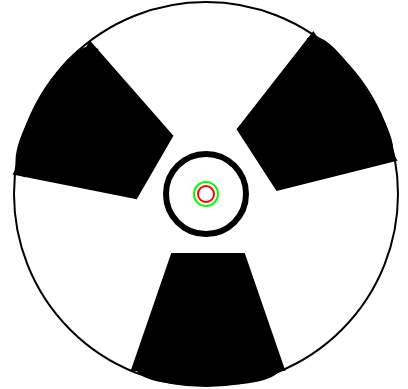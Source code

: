 <mxfile compressed="false" version="20.3.0" type="device">
  <diagram name="ND0016" id="1CP9VX86ncTdAmcYDIcw">
    <mxGraphModel dx="1408" dy="843" grid="1" gridSize="2" guides="1" tooltips="1" connect="1" arrows="1" fold="1" page="1" pageScale="1" pageWidth="1169" pageHeight="827" math="0" shadow="0">
      <root>
        <mxCell id="22vkG-h5v2N9dKBLQ-ZE-0" />
        <mxCell id="22vkG-h5v2N9dKBLQ-ZE-124" value="Connection" style="" parent="22vkG-h5v2N9dKBLQ-ZE-0" />
        <object label="Connection" PipingConnector="N" LabelConnector="Y" SignalConnector="N" Direction="45, 135, 225, 315" id="hqkzYWXJw5HVD3Sl_868-297">
          <mxCell style="vsdxID=1407;fillColor=none;gradientColor=none;shape=stencil(rVFbDsIgEDwNnyQU4glqvcfGblsilmZBS28vZGMsxg9j/JvZmX1kR5g2TLCg0CpE8hdcbR8nYY5CaztPSDZmJEwnTDt4wpH8be6ZL1CcBV39vUxI3KdKh1YbswPTEzuBzlmiVGmKau9zUKM+jlJJQrJBko8QrZ+rrQ5oRJnXyMHBWElhRVx25ebnw/5zVvPFWRm83jxY5zilvf4eSy5xpKZ7AA==);strokeColor=#00ff00;strokeWidth=1;points=[[0.5,0.5,0,0,0]];labelBackgroundColor=none;rounded=0;html=1;whiteSpace=wrap;aspect=fixed;noLabel=1;snapToPoint=1;container=0;fontSize=16;" parent="22vkG-h5v2N9dKBLQ-ZE-124" vertex="1">
            <mxGeometry x="330" y="330" width="12" height="12" as="geometry" />
          </mxCell>
        </object>
        <mxCell id="22vkG-h5v2N9dKBLQ-ZE-135" value="Label" style="" parent="22vkG-h5v2N9dKBLQ-ZE-0" />
        <mxCell id="22vkG-h5v2N9dKBLQ-ZE-136" value="Origo" style="" parent="22vkG-h5v2N9dKBLQ-ZE-0" />
        <object label="origo" id="hqkzYWXJw5HVD3Sl_868-296">
          <mxCell style="vsdxID=1407;fillColor=none;gradientColor=none;shape=stencil(rVFbDsIgEDwNnyQU4glqvcfGblsilmZBS28vZGMsxg9j/JvZmX1kR5g2TLCg0CpE8hdcbR8nYY5CaztPSDZmJEwnTDt4wpH8be6ZL1CcBV39vUxI3KdKh1YbswPTEzuBzlmiVGmKau9zUKM+jlJJQrJBko8QrZ+rrQ5oRJnXyMHBWElhRVx25ebnw/5zVvPFWRm83jxY5zilvf4eSy5xpKZ7AA==);strokeColor=#ff0000;strokeWidth=1;points=[[0.5,0.5,0,0,0]];labelBackgroundColor=none;rounded=0;html=1;whiteSpace=wrap;aspect=fixed;noLabel=1;snapToPoint=1;" parent="22vkG-h5v2N9dKBLQ-ZE-136" vertex="1">
            <mxGeometry x="332" y="332" width="8" height="8" as="geometry" />
          </mxCell>
        </object>
        <object label="Symbol" Width="12" Height="12" UoM="mm" id="22vkG-h5v2N9dKBLQ-ZE-138">
          <mxCell style="" parent="22vkG-h5v2N9dKBLQ-ZE-0" />
        </object>
        <mxCell id="hqkzYWXJw5HVD3Sl_868-246" value="" style="ellipse;whiteSpace=wrap;html=1;aspect=fixed;fillColor=none;points=[[0,0.5,0,0,0],[0.19,0.1,0,0,0],[0.27,0.94,0,0,0],[0.5,0,0,0,0],[0.5,1,0,0,0],[0.76,0.94,0,0,0],[0.81,0.1,0,0,0],[0.98,0.47,0,0,0]];rounded=0;" parent="22vkG-h5v2N9dKBLQ-ZE-138" vertex="1">
          <mxGeometry x="240" y="240" width="192" height="192" as="geometry" />
        </mxCell>
        <mxCell id="hqkzYWXJw5HVD3Sl_868-261" value="" style="ellipse;whiteSpace=wrap;html=1;aspect=fixed;fillColor=none;rounded=0;strokeWidth=3;" parent="22vkG-h5v2N9dKBLQ-ZE-138" vertex="1">
          <mxGeometry x="316" y="316" width="40" height="40" as="geometry" />
        </mxCell>
        <mxCell id="hqkzYWXJw5HVD3Sl_868-287" value="" style="group" parent="22vkG-h5v2N9dKBLQ-ZE-138" vertex="1" connectable="0">
          <mxGeometry x="299" y="366" width="76" height="65.315" as="geometry" />
        </mxCell>
        <mxCell id="hqkzYWXJw5HVD3Sl_868-280" value="" style="shape=trapezoid;perimeter=trapezoidPerimeter;whiteSpace=wrap;html=1;fixedSize=1;strokeWidth=1;fillColor=#000000;rotation=0;" parent="hqkzYWXJw5HVD3Sl_868-287" vertex="1">
          <mxGeometry width="76" height="58" as="geometry" />
        </mxCell>
        <mxCell id="hqkzYWXJw5HVD3Sl_868-282" value="" style="shape=xor;whiteSpace=wrap;html=1;strokeWidth=1;fillColor=#000000;rotation=90;" parent="hqkzYWXJw5HVD3Sl_868-287" vertex="1">
          <mxGeometry x="32.94" y="24" width="10.13" height="72.5" as="geometry" />
        </mxCell>
        <mxCell id="hqkzYWXJw5HVD3Sl_868-292" value="" style="shape=trapezoid;perimeter=trapezoidPerimeter;whiteSpace=wrap;html=1;fixedSize=1;strokeWidth=1;fillColor=#000000;rotation=120;" parent="22vkG-h5v2N9dKBLQ-ZE-138" vertex="1">
          <mxGeometry x="246.57" y="278.25" width="76" height="59" as="geometry" />
        </mxCell>
        <mxCell id="hqkzYWXJw5HVD3Sl_868-293" value="" style="shape=xor;whiteSpace=wrap;html=1;strokeWidth=1;fillColor=#000000;rotation=210;" parent="22vkG-h5v2N9dKBLQ-ZE-138" vertex="1">
          <mxGeometry x="252" y="255.86" width="12.13" height="72.97" as="geometry" />
        </mxCell>
        <mxCell id="hqkzYWXJw5HVD3Sl_868-289" value="" style="shape=trapezoid;perimeter=trapezoidPerimeter;whiteSpace=wrap;html=1;fixedSize=1;strokeWidth=1;fillColor=#000000;rotation=-123;" parent="22vkG-h5v2N9dKBLQ-ZE-138" vertex="1">
          <mxGeometry x="348.004" y="273.996" width="76" height="58" as="geometry" />
        </mxCell>
        <mxCell id="hqkzYWXJw5HVD3Sl_868-290" value="" style="shape=xor;whiteSpace=wrap;html=1;strokeWidth=1;fillColor=#000000;rotation=-33;" parent="22vkG-h5v2N9dKBLQ-ZE-138" vertex="1">
          <mxGeometry x="406.004" y="249.996" width="10.13" height="72.5" as="geometry" />
        </mxCell>
      </root>
    </mxGraphModel>
  </diagram>
</mxfile>
